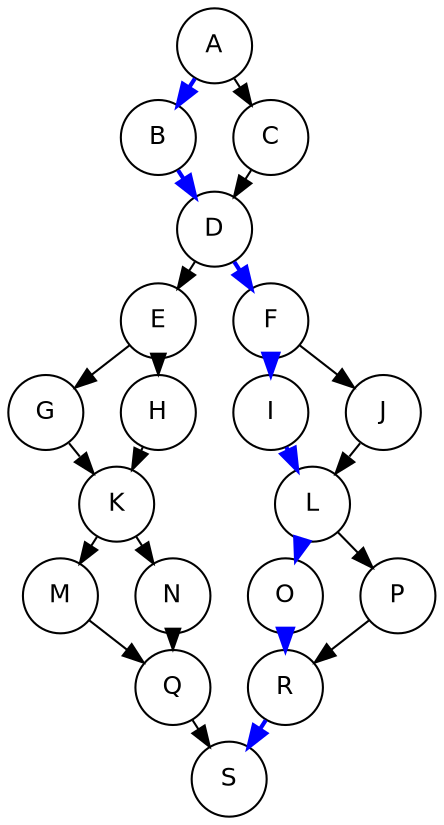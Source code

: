 digraph mccabe {
   size="7.5,10"; 
   ratio=auto;
   ranksep=0.1;
   rank=LR;
   node[shape=circle,fontsize=12,fontname=Helvetica];
edge[fontsize=12,fontname=Helvetica];
fontsize=12;
fontname=Helvetica;

   A -> B [style=bold,color=blue];
   A -> C;
   B -> D [style=bold,color=blue];
   C -> D;

   D -> E;
   D -> F [style=bold,color=blue];

   E -> G;
   E -> H;
   G -> K;
   H -> K;

   K -> M;
   K -> N;

   M -> Q;
   N -> Q;

   F -> I [style=bold,color=blue];
   F -> J;
   I -> L [style=bold,color=blue];
   J -> L;

   L -> O [style=bold,color=blue];
   L -> P;
   O -> R [style=bold,color=blue];
   P -> R;

   Q -> S;
   R -> S [style=bold,color=blue];
}